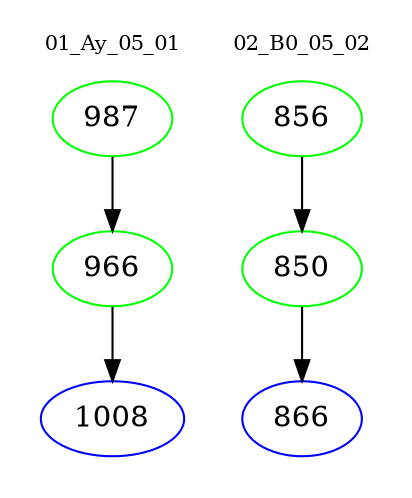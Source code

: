 digraph{
subgraph cluster_0 {
color = white
label = "01_Ay_05_01";
fontsize=10;
T0_987 [label="987", color="green"]
T0_987 -> T0_966 [color="black"]
T0_966 [label="966", color="green"]
T0_966 -> T0_1008 [color="black"]
T0_1008 [label="1008", color="blue"]
}
subgraph cluster_1 {
color = white
label = "02_B0_05_02";
fontsize=10;
T1_856 [label="856", color="green"]
T1_856 -> T1_850 [color="black"]
T1_850 [label="850", color="green"]
T1_850 -> T1_866 [color="black"]
T1_866 [label="866", color="blue"]
}
}
